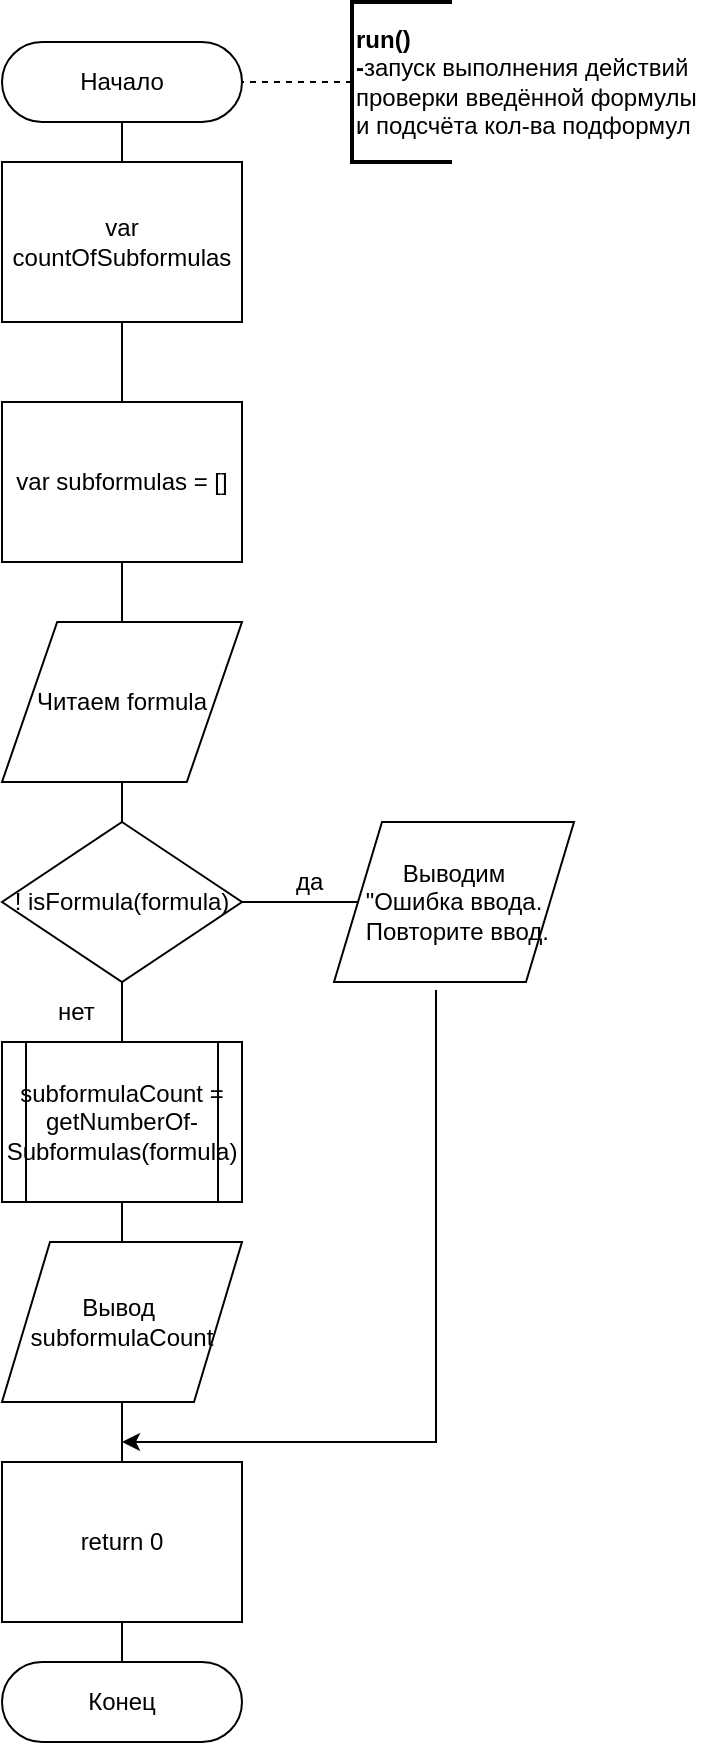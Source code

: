 <mxfile version="13.0.9" type="device"><diagram id="Mg3BxMjSmw7KSvhLxbWd" name="Page-1"><mxGraphModel dx="868" dy="401" grid="1" gridSize="10" guides="1" tooltips="1" connect="1" arrows="1" fold="1" page="1" pageScale="1" pageWidth="827" pageHeight="1169" math="0" shadow="0"><root><mxCell id="0"/><mxCell id="1" parent="0"/><mxCell id="v7E4-vWyYX54BgJSF4CX-23" style="edgeStyle=orthogonalEdgeStyle;rounded=0;orthogonalLoop=1;jettySize=auto;html=1;endArrow=none;endFill=0;strokeWidth=1;" parent="1" source="byNwW_kupp9SyJDdv3dX-19" target="v7E4-vWyYX54BgJSF4CX-20" edge="1"><mxGeometry relative="1" as="geometry"/></mxCell><mxCell id="wZUhX9ts_Q01xz3QAhBa-3" style="edgeStyle=orthogonalEdgeStyle;rounded=0;orthogonalLoop=1;jettySize=auto;html=1;endArrow=none;endFill=0;" parent="1" source="byNwW_kupp9SyJDdv3dX-19" target="v7E4-vWyYX54BgJSF4CX-28" edge="1"><mxGeometry relative="1" as="geometry"/></mxCell><mxCell id="byNwW_kupp9SyJDdv3dX-19" value="! isFormula(formula)" style="rhombus;whiteSpace=wrap;html=1;fillColor=#ffffff;" parent="1" vertex="1"><mxGeometry x="294" y="490" width="120" height="80" as="geometry"/></mxCell><mxCell id="v7E4-vWyYX54BgJSF4CX-27" style="edgeStyle=orthogonalEdgeStyle;rounded=0;orthogonalLoop=1;jettySize=auto;html=1;endArrow=classic;endFill=1;strokeWidth=1;exitX=0.425;exitY=1.05;exitDx=0;exitDy=0;exitPerimeter=0;" parent="1" source="v7E4-vWyYX54BgJSF4CX-28" edge="1"><mxGeometry relative="1" as="geometry"><mxPoint x="354" y="800" as="targetPoint"/><mxPoint x="166" y="655.5" as="sourcePoint"/><Array as="points"><mxPoint x="511" y="800"/></Array></mxGeometry></mxCell><mxCell id="v7E4-vWyYX54BgJSF4CX-32" style="edgeStyle=orthogonalEdgeStyle;rounded=0;orthogonalLoop=1;jettySize=auto;html=1;entryX=0.5;entryY=0;entryDx=0;entryDy=0;endArrow=none;endFill=0;strokeWidth=1;" parent="1" source="byNwW_kupp9SyJDdv3dX-29" target="v7E4-vWyYX54BgJSF4CX-31" edge="1"><mxGeometry relative="1" as="geometry"/></mxCell><mxCell id="byNwW_kupp9SyJDdv3dX-29" value="return 0" style="rounded=0;whiteSpace=wrap;html=1;fillColor=#ffffff;fontFamily=Helvetica;" parent="1" vertex="1"><mxGeometry x="294" y="810" width="120" height="80" as="geometry"/></mxCell><mxCell id="v7E4-vWyYX54BgJSF4CX-48" value="" style="edgeStyle=orthogonalEdgeStyle;rounded=0;orthogonalLoop=1;jettySize=auto;html=1;endArrow=none;endFill=0;strokeWidth=1;" parent="1" source="byNwW_kupp9SyJDdv3dX-39" target="v7E4-vWyYX54BgJSF4CX-37" edge="1"><mxGeometry relative="1" as="geometry"/></mxCell><mxCell id="byNwW_kupp9SyJDdv3dX-39" value="Начало&lt;br&gt;" style="whiteSpace=wrap;html=1;rounded=1;arcSize=50;align=center;verticalAlign=middle;container=1;recursiveResize=0;strokeWidth=1;autosize=1;spacing=4;treeFolding=1;" parent="1" vertex="1"><mxGeometry x="294" y="100" width="120" height="40" as="geometry"/></mxCell><mxCell id="v7E4-vWyYX54BgJSF4CX-7" style="edgeStyle=orthogonalEdgeStyle;rounded=0;orthogonalLoop=1;jettySize=auto;html=1;exitX=0;exitY=0.5;exitDx=0;exitDy=0;exitPerimeter=0;entryX=1;entryY=0.5;entryDx=0;entryDy=0;strokeColor=none;" parent="1" source="v7E4-vWyYX54BgJSF4CX-4" target="byNwW_kupp9SyJDdv3dX-39" edge="1"><mxGeometry relative="1" as="geometry"/></mxCell><mxCell id="v7E4-vWyYX54BgJSF4CX-36" style="edgeStyle=orthogonalEdgeStyle;rounded=0;orthogonalLoop=1;jettySize=auto;html=1;endArrow=none;endFill=0;strokeWidth=1;dashed=1;" parent="1" source="v7E4-vWyYX54BgJSF4CX-4" target="byNwW_kupp9SyJDdv3dX-39" edge="1"><mxGeometry relative="1" as="geometry"/></mxCell><mxCell id="v7E4-vWyYX54BgJSF4CX-4" value="&lt;div style=&quot;text-align: left&quot;&gt;&lt;b&gt;run()&lt;/b&gt;&lt;/div&gt;&lt;b&gt;&lt;div style=&quot;text-align: left&quot;&gt;&lt;b&gt;-&lt;/b&gt;&lt;span style=&quot;font-weight: normal&quot;&gt;запуск выполнения действий&amp;nbsp;&lt;/span&gt;&lt;/div&gt;&lt;div style=&quot;text-align: left&quot;&gt;&lt;span style=&quot;font-weight: normal&quot;&gt;проверки введённой формулы&amp;nbsp;&lt;/span&gt;&lt;/div&gt;&lt;div style=&quot;text-align: left&quot;&gt;&lt;span style=&quot;font-weight: normal&quot;&gt;и подсчёта кол-ва подформул&lt;/span&gt;&lt;/div&gt;&lt;/b&gt;" style="strokeWidth=2;html=1;shape=mxgraph.flowchart.annotation_1;align=left;pointerEvents=1" parent="1" vertex="1"><mxGeometry x="469" y="80" width="50" height="80" as="geometry"/></mxCell><mxCell id="v7E4-vWyYX54BgJSF4CX-15" style="edgeStyle=orthogonalEdgeStyle;rounded=0;orthogonalLoop=1;jettySize=auto;html=1;endArrow=none;endFill=0;" parent="1" source="v7E4-vWyYX54BgJSF4CX-12" target="byNwW_kupp9SyJDdv3dX-19" edge="1"><mxGeometry relative="1" as="geometry"/></mxCell><mxCell id="v7E4-vWyYX54BgJSF4CX-12" value="Читаем formula" style="verticalLabelPosition=middle;verticalAlign=middle;html=1;strokeWidth=1;shape=parallelogram;perimeter=parallelogramPerimeter;whiteSpace=wrap;rounded=0;arcSize=12;size=0.23;horizontal=1;labelPosition=center;align=center;" parent="1" vertex="1"><mxGeometry x="294" y="390" width="120" height="80" as="geometry"/></mxCell><mxCell id="v7E4-vWyYX54BgJSF4CX-17" value="да" style="text;html=1;resizable=0;points=[];autosize=1;align=left;verticalAlign=top;spacingTop=-4;" parent="1" vertex="1"><mxGeometry x="439" y="510" width="30" height="20" as="geometry"/></mxCell><mxCell id="v7E4-vWyYX54BgJSF4CX-19" value="нет" style="text;html=1;resizable=0;points=[];autosize=1;align=left;verticalAlign=top;spacingTop=-4;" parent="1" vertex="1"><mxGeometry x="320" y="575" width="30" height="20" as="geometry"/></mxCell><mxCell id="v7E4-vWyYX54BgJSF4CX-25" style="edgeStyle=orthogonalEdgeStyle;rounded=0;orthogonalLoop=1;jettySize=auto;html=1;endArrow=none;endFill=0;strokeWidth=1;" parent="1" source="v7E4-vWyYX54BgJSF4CX-20" target="v7E4-vWyYX54BgJSF4CX-24" edge="1"><mxGeometry relative="1" as="geometry"/></mxCell><mxCell id="v7E4-vWyYX54BgJSF4CX-20" value="&lt;div style=&quot;text-align: center&quot;&gt;&lt;span&gt;subformulaCount = getNumberOf-&lt;br&gt;Subformulas(formula)&lt;/span&gt;&lt;/div&gt;" style="shape=process;whiteSpace=wrap;html=1;backgroundOutline=1;rounded=0;strokeWidth=1;" parent="1" vertex="1"><mxGeometry x="294" y="600" width="120" height="80" as="geometry"/></mxCell><mxCell id="wZUhX9ts_Q01xz3QAhBa-4" style="edgeStyle=orthogonalEdgeStyle;rounded=0;orthogonalLoop=1;jettySize=auto;html=1;endArrow=none;endFill=0;" parent="1" source="v7E4-vWyYX54BgJSF4CX-24" target="byNwW_kupp9SyJDdv3dX-29" edge="1"><mxGeometry relative="1" as="geometry"/></mxCell><mxCell id="v7E4-vWyYX54BgJSF4CX-24" value="Вывод&amp;nbsp;&lt;br&gt;subformulaCount&lt;br&gt;" style="shape=parallelogram;perimeter=parallelogramPerimeter;whiteSpace=wrap;html=1;rounded=0;strokeWidth=1;" parent="1" vertex="1"><mxGeometry x="294" y="700" width="120" height="80" as="geometry"/></mxCell><mxCell id="v7E4-vWyYX54BgJSF4CX-28" value="Выводим &lt;br&gt;&quot;Ошибка ввода.&lt;br&gt;&amp;nbsp;Повторите ввод." style="shape=parallelogram;perimeter=parallelogramPerimeter;whiteSpace=wrap;html=1;rounded=0;strokeWidth=1;" parent="1" vertex="1"><mxGeometry x="460" y="490" width="120" height="80" as="geometry"/></mxCell><mxCell id="v7E4-vWyYX54BgJSF4CX-31" value="Конец" style="whiteSpace=wrap;html=1;rounded=1;arcSize=50;align=center;verticalAlign=middle;container=1;recursiveResize=0;strokeWidth=1;autosize=1;spacing=4;treeFolding=1;" parent="1" vertex="1"><mxGeometry x="294" y="910" width="120" height="40" as="geometry"/></mxCell><mxCell id="v7E4-vWyYX54BgJSF4CX-44" style="edgeStyle=orthogonalEdgeStyle;rounded=0;orthogonalLoop=1;jettySize=auto;html=1;entryX=0.5;entryY=0;entryDx=0;entryDy=0;endArrow=none;endFill=0;strokeWidth=1;" parent="1" source="v7E4-vWyYX54BgJSF4CX-37" target="v7E4-vWyYX54BgJSF4CX-41" edge="1"><mxGeometry relative="1" as="geometry"/></mxCell><mxCell id="v7E4-vWyYX54BgJSF4CX-37" value="var countOfSubformulas" style="rounded=0;whiteSpace=wrap;html=1;strokeWidth=1;" parent="1" vertex="1"><mxGeometry x="294" y="160" width="120" height="80" as="geometry"/></mxCell><mxCell id="v7E4-vWyYX54BgJSF4CX-41" value="&lt;div&gt;var subformulas = []&lt;/div&gt;" style="rounded=0;whiteSpace=wrap;html=1;strokeWidth=1;" parent="1" vertex="1"><mxGeometry x="294" y="280" width="120" height="80" as="geometry"/></mxCell><mxCell id="PcsfdxOFfGnSv280qUbg-1" value="" style="endArrow=none;html=1;entryX=0.5;entryY=0;entryDx=0;entryDy=0;exitX=0.5;exitY=1;exitDx=0;exitDy=0;endFill=0;" parent="1" source="v7E4-vWyYX54BgJSF4CX-41" target="v7E4-vWyYX54BgJSF4CX-12" edge="1"><mxGeometry width="50" height="50" relative="1" as="geometry"><mxPoint x="390" y="680" as="sourcePoint"/><mxPoint x="440" y="630" as="targetPoint"/></mxGeometry></mxCell></root></mxGraphModel></diagram></mxfile>